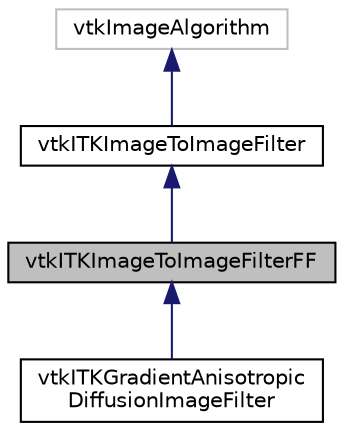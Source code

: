 digraph "vtkITKImageToImageFilterFF"
{
  bgcolor="transparent";
  edge [fontname="Helvetica",fontsize="10",labelfontname="Helvetica",labelfontsize="10"];
  node [fontname="Helvetica",fontsize="10",shape=record];
  Node0 [label="vtkITKImageToImageFilterFF",height=0.2,width=0.4,color="black", fillcolor="grey75", style="filled", fontcolor="black"];
  Node1 -> Node0 [dir="back",color="midnightblue",fontsize="10",style="solid",fontname="Helvetica"];
  Node1 [label="vtkITKImageToImageFilter",height=0.2,width=0.4,color="black",URL="$classvtkITKImageToImageFilter.html",tooltip="Abstract base class for connecting ITK and VTK. "];
  Node2 -> Node1 [dir="back",color="midnightblue",fontsize="10",style="solid",fontname="Helvetica"];
  Node2 [label="vtkImageAlgorithm",height=0.2,width=0.4,color="grey75"];
  Node0 -> Node3 [dir="back",color="midnightblue",fontsize="10",style="solid",fontname="Helvetica"];
  Node3 [label="vtkITKGradientAnisotropic\lDiffusionImageFilter",height=0.2,width=0.4,color="black",URL="$classvtkITKGradientAnisotropicDiffusionImageFilter.html",tooltip="Wrapper class around itk::GradientAnisotropicDiffusionImageFilterImageFilter. "];
}
